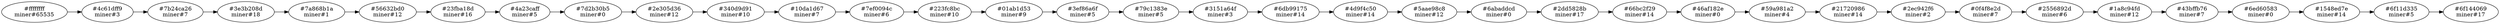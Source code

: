 digraph tree {
	rankdir = LR
	"#ffffffff\nminer#65535" [ color = black ]
	"#4c61dff9\nminer#3" [ color = black ]
	"#7b24ca26\nminer#7" [ color = black ]
	"#3e3b208d\nminer#18" [ color = black ]
	"#7a868b1a\nminer#1" [ color = black ]
	"#56632bd0\nminer#12" [ color = black ]
	"#23fba18d\nminer#16" [ color = black ]
	"#4a23caff\nminer#5" [ color = black ]
	"#7d2b30b5\nminer#0" [ color = black ]
	"#2e305d36\nminer#12" [ color = black ]
	"#340d9d91\nminer#10" [ color = black ]
	"#10da1d67\nminer#7" [ color = black ]
	"#7ef0094c\nminer#6" [ color = black ]
	"#223fc8bc\nminer#10" [ color = black ]
	"#01ab1d53\nminer#9" [ color = black ]
	"#3ef86a6f\nminer#5" [ color = black ]
	"#79c1383e\nminer#5" [ color = black ]
	"#3151a64f\nminer#3" [ color = black ]
	"#6db99175\nminer#14" [ color = black ]
	"#4d9f4c50\nminer#14" [ color = black ]
	"#5aae98c8\nminer#12" [ color = black ]
	"#6abaddcd\nminer#0" [ color = black ]
	"#2dd5828b\nminer#17" [ color = black ]
	"#66bc2f29\nminer#14" [ color = black ]
	"#46af182e\nminer#0" [ color = black ]
	"#59a981a2\nminer#4" [ color = black ]
	"#21720986\nminer#14" [ color = black ]
	"#2ec942f6\nminer#2" [ color = black ]
	"#0f4f8e2d\nminer#7" [ color = black ]
	"#2556892d\nminer#6" [ color = black ]
	"#1a8c94fd\nminer#12" [ color = black ]
	"#43bffb76\nminer#7" [ color = black ]
	"#6ed60583\nminer#0" [ color = black ]
	"#1548ed7e\nminer#14" [ color = black ]
	"#6f11d335\nminer#5" [ color = black ]
	"#6f144069\nminer#17" [ color = black ]
	"#ffffffff\nminer#65535" -> "#4c61dff9\nminer#3"
	"#4c61dff9\nminer#3" -> "#7b24ca26\nminer#7"
	"#7b24ca26\nminer#7" -> "#3e3b208d\nminer#18"
	"#3e3b208d\nminer#18" -> "#7a868b1a\nminer#1"
	"#7a868b1a\nminer#1" -> "#56632bd0\nminer#12"
	"#56632bd0\nminer#12" -> "#23fba18d\nminer#16"
	"#23fba18d\nminer#16" -> "#4a23caff\nminer#5"
	"#4a23caff\nminer#5" -> "#7d2b30b5\nminer#0"
	"#7d2b30b5\nminer#0" -> "#2e305d36\nminer#12"
	"#2e305d36\nminer#12" -> "#340d9d91\nminer#10"
	"#340d9d91\nminer#10" -> "#10da1d67\nminer#7"
	"#10da1d67\nminer#7" -> "#7ef0094c\nminer#6"
	"#7ef0094c\nminer#6" -> "#223fc8bc\nminer#10"
	"#223fc8bc\nminer#10" -> "#01ab1d53\nminer#9"
	"#01ab1d53\nminer#9" -> "#3ef86a6f\nminer#5"
	"#3ef86a6f\nminer#5" -> "#79c1383e\nminer#5"
	"#79c1383e\nminer#5" -> "#3151a64f\nminer#3"
	"#3151a64f\nminer#3" -> "#6db99175\nminer#14"
	"#6db99175\nminer#14" -> "#4d9f4c50\nminer#14"
	"#4d9f4c50\nminer#14" -> "#5aae98c8\nminer#12"
	"#5aae98c8\nminer#12" -> "#6abaddcd\nminer#0"
	"#6abaddcd\nminer#0" -> "#2dd5828b\nminer#17"
	"#2dd5828b\nminer#17" -> "#66bc2f29\nminer#14"
	"#66bc2f29\nminer#14" -> "#46af182e\nminer#0"
	"#46af182e\nminer#0" -> "#59a981a2\nminer#4"
	"#59a981a2\nminer#4" -> "#21720986\nminer#14"
	"#21720986\nminer#14" -> "#2ec942f6\nminer#2"
	"#2ec942f6\nminer#2" -> "#0f4f8e2d\nminer#7"
	"#0f4f8e2d\nminer#7" -> "#2556892d\nminer#6"
	"#2556892d\nminer#6" -> "#1a8c94fd\nminer#12"
	"#1a8c94fd\nminer#12" -> "#43bffb76\nminer#7"
	"#43bffb76\nminer#7" -> "#6ed60583\nminer#0"
	"#6ed60583\nminer#0" -> "#1548ed7e\nminer#14"
	"#1548ed7e\nminer#14" -> "#6f11d335\nminer#5"
	"#6f11d335\nminer#5" -> "#6f144069\nminer#17"
}
